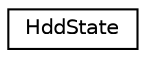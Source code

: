 digraph "Graphical Class Hierarchy"
{
  edge [fontname="Helvetica",fontsize="10",labelfontname="Helvetica",labelfontsize="10"];
  node [fontname="Helvetica",fontsize="10",shape=record];
  rankdir="LR";
  Node1 [label="HddState",height=0.2,width=0.4,color="black", fillcolor="white", style="filled",URL="$classHddState.html",tooltip="Class that represents state of the Hard Drive bandwidth. Contains information about total bandwidth..."];
}
